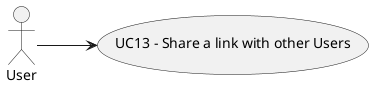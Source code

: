 @startuml

left to right direction
actor User

usecase UC13 as "UC13 - Share a link with other Users"
User --> UC13

@enduml